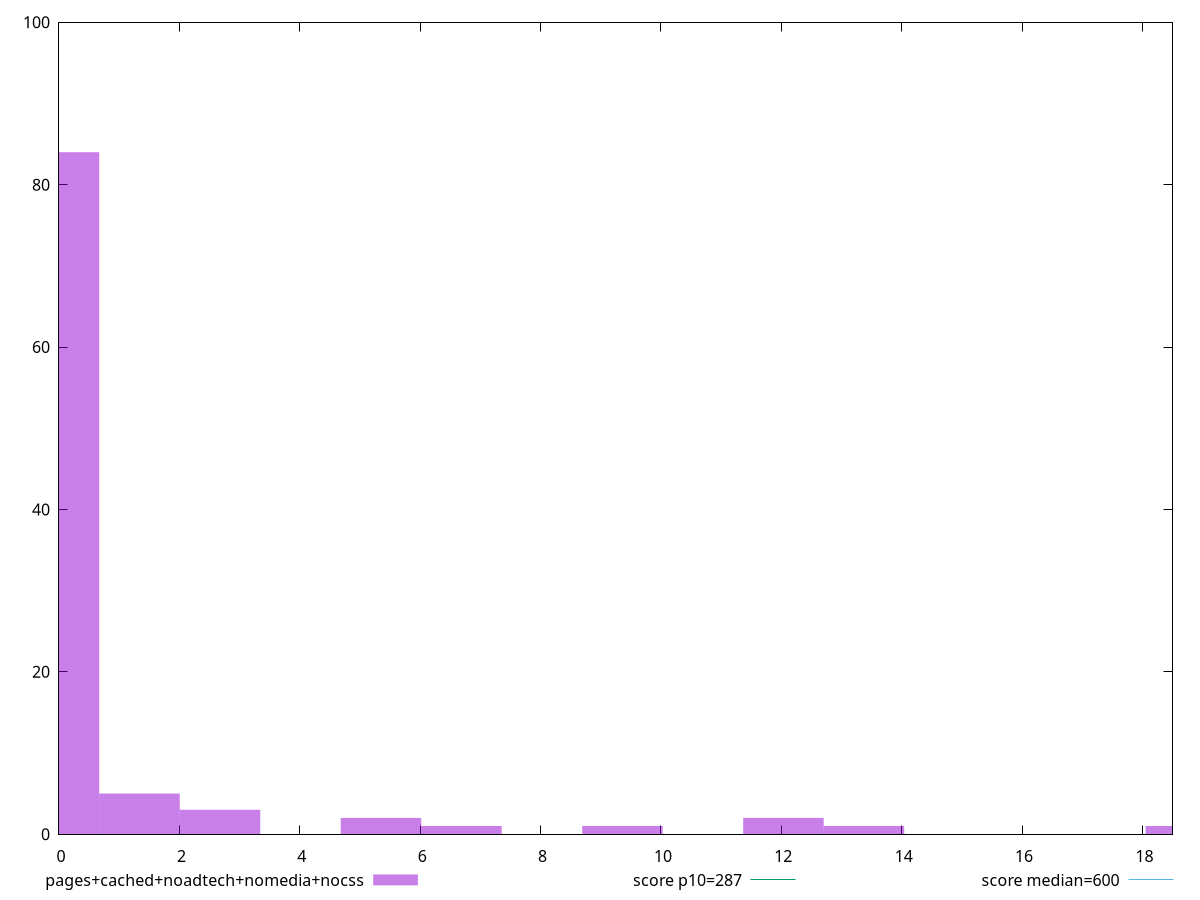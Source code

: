 reset

$pagesCachedNoadtechNomediaNocss <<EOF
5.349446163895758 2
0 84
1.3373615409739394 5
6.686807704869697 1
2.674723081947879 3
12.036253868765455 2
18.723061573635153 1
9.361530786817577 1
13.373615409739394 1
EOF

set key outside below
set boxwidth 1.3373615409739394
set xrange [0:18.5]
set yrange [0:100]
set trange [0:100]
set style fill transparent solid 0.5 noborder

set parametric
set terminal svg size 640, 490 enhanced background rgb 'white'
set output "report_00009_2021-02-08T22-37-41.559Z/total-blocking-time/comparison/histogram/4_vs_5.svg"

plot $pagesCachedNoadtechNomediaNocss title "pages+cached+noadtech+nomedia+nocss" with boxes, \
     287,t title "score p10=287", \
     600,t title "score median=600"

reset
